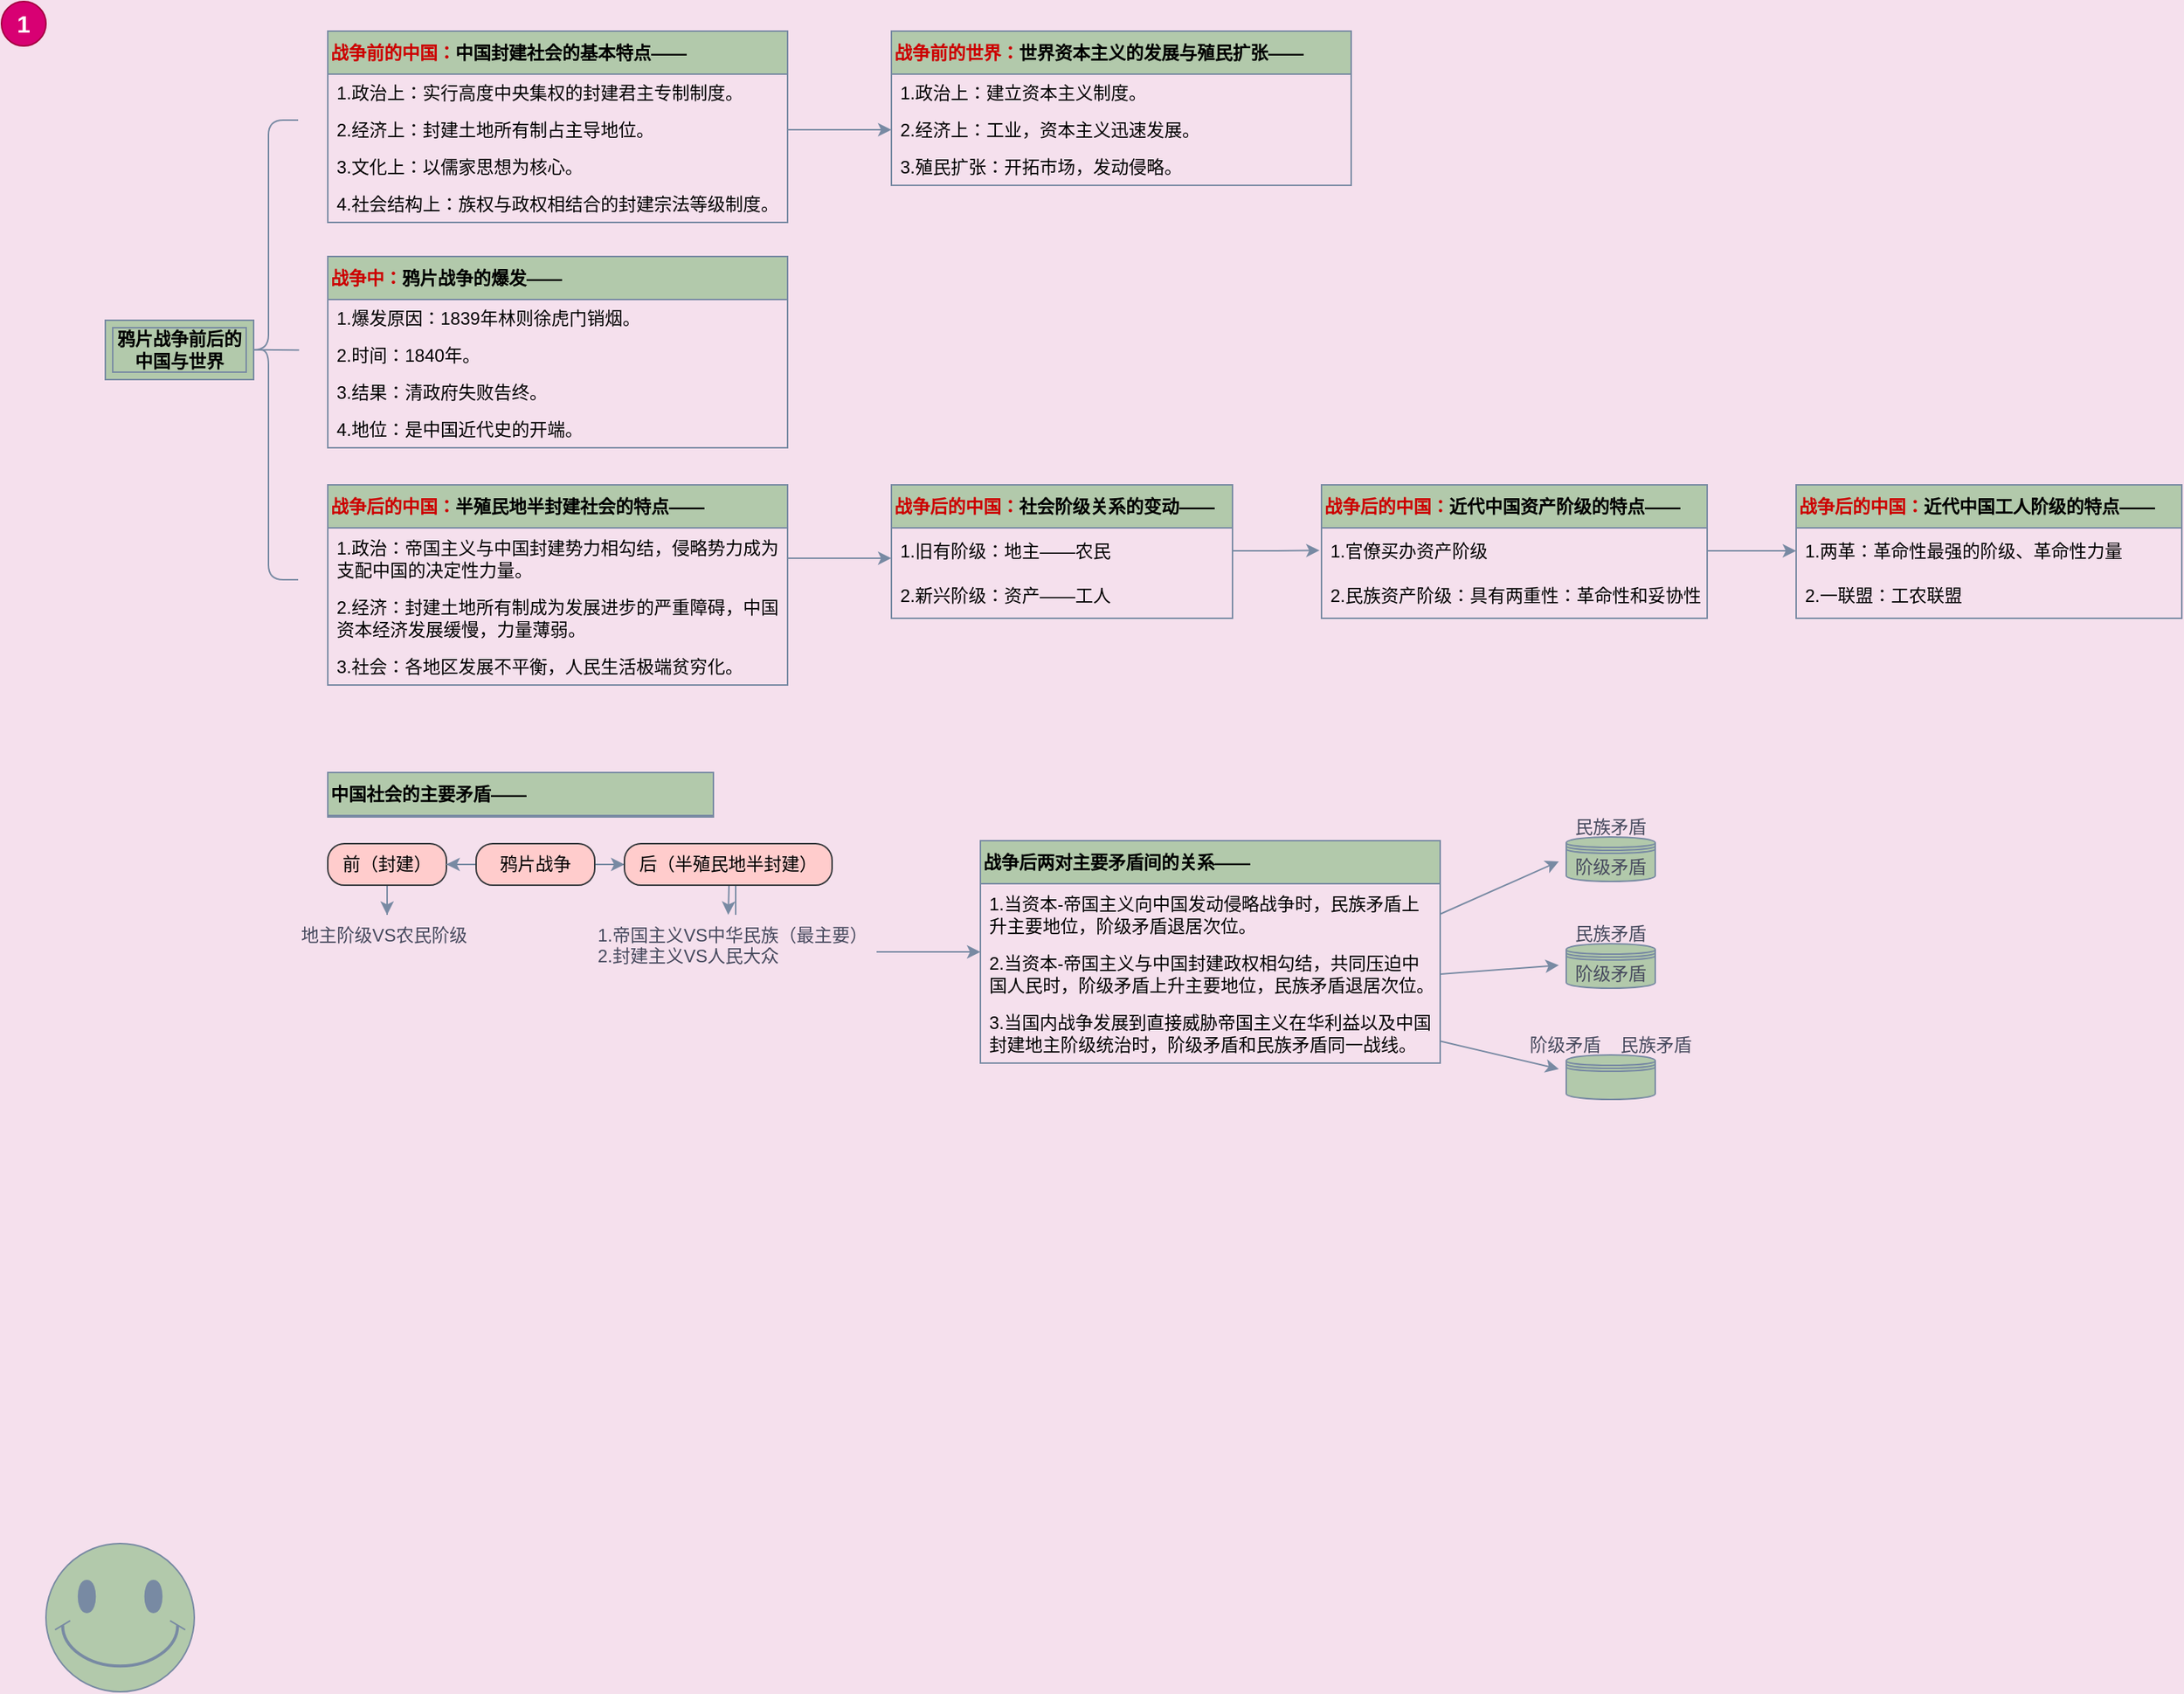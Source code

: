 <mxfile version="26.0.4">
  <diagram name="Page-1" id="a7904f86-f2b4-8e86-fa97-74104820619b">
    <mxGraphModel dx="735" dy="424" grid="1" gridSize="10" guides="1" tooltips="1" connect="1" arrows="1" fold="1" page="1" pageScale="1" pageWidth="1654" pageHeight="2336" background="#F5E0ED" math="0" shadow="0">
      <root>
        <mxCell id="0" />
        <mxCell id="1" parent="0" />
        <mxCell id="9vHARivzKHTbLeYjrihz-2" value="&lt;font style=&quot;color: rgb(204, 0, 0);&quot;&gt;战争前的中国：&lt;/font&gt;中国封建社会的基本特点——" style="swimlane;fontStyle=1;align=left;verticalAlign=middle;childLayout=stackLayout;horizontal=1;startSize=29;horizontalStack=0;resizeParent=1;resizeParentMax=0;resizeLast=0;collapsible=0;marginBottom=0;html=1;whiteSpace=wrap;labelBackgroundColor=none;fillColor=#B2C9AB;strokeColor=#788AA3;fontColor=#000000;" parent="1" vertex="1">
          <mxGeometry x="250" y="40" width="310" height="129" as="geometry" />
        </mxCell>
        <mxCell id="9vHARivzKHTbLeYjrihz-3" value="1.政治上：实行高度中央集权的封建君主专制制度。" style="text;html=1;strokeColor=none;fillColor=none;align=left;verticalAlign=middle;spacingLeft=4;spacingRight=4;overflow=hidden;rotatable=0;points=[[0,0.5],[1,0.5]];portConstraint=eastwest;whiteSpace=wrap;labelBackgroundColor=none;fontColor=#000000;" parent="9vHARivzKHTbLeYjrihz-2" vertex="1">
          <mxGeometry y="29" width="310" height="25" as="geometry" />
        </mxCell>
        <mxCell id="9vHARivzKHTbLeYjrihz-4" value="2.经济上：封建土地所有制占主导地位。" style="text;html=1;strokeColor=none;fillColor=none;align=left;verticalAlign=middle;spacingLeft=4;spacingRight=4;overflow=hidden;rotatable=0;points=[[0,0.5],[1,0.5]];portConstraint=eastwest;whiteSpace=wrap;labelBackgroundColor=none;fontColor=#000000;" parent="9vHARivzKHTbLeYjrihz-2" vertex="1">
          <mxGeometry y="54" width="310" height="25" as="geometry" />
        </mxCell>
        <mxCell id="k37HZc9oZ8nupZ0TVwfT-5" value="3.文化上：以儒家思想为核心。" style="text;html=1;strokeColor=none;fillColor=none;align=left;verticalAlign=middle;spacingLeft=4;spacingRight=4;overflow=hidden;rotatable=0;points=[[0,0.5],[1,0.5]];portConstraint=eastwest;whiteSpace=wrap;labelBackgroundColor=none;fontColor=#000000;" vertex="1" parent="9vHARivzKHTbLeYjrihz-2">
          <mxGeometry y="79" width="310" height="25" as="geometry" />
        </mxCell>
        <mxCell id="k37HZc9oZ8nupZ0TVwfT-6" value="4.社会结构上：族权与政权相结合的封建宗法等级制度。" style="text;html=1;strokeColor=none;fillColor=none;align=left;verticalAlign=middle;spacingLeft=4;spacingRight=4;overflow=hidden;rotatable=0;points=[[0,0.5],[1,0.5]];portConstraint=eastwest;whiteSpace=wrap;labelBackgroundColor=none;fontColor=#000000;" vertex="1" parent="9vHARivzKHTbLeYjrihz-2">
          <mxGeometry y="104" width="310" height="25" as="geometry" />
        </mxCell>
        <mxCell id="9vHARivzKHTbLeYjrihz-5" value="1" style="ellipse;whiteSpace=wrap;html=1;aspect=fixed;rotation=0;strokeColor=#A50040;gradientDirection=east;fillColor=#d80073;rounded=0;pointerEvents=0;fontFamily=Helvetica;fontSize=16;spacingTop=4;spacingBottom=4;spacingLeft=4;spacingRight=4;points=[];fontStyle=1;labelBackgroundColor=none;fontColor=#ffffff;" parent="1" vertex="1">
          <mxGeometry x="30" y="20" width="30" height="30" as="geometry" />
        </mxCell>
        <mxCell id="9vHARivzKHTbLeYjrihz-6" value="" style="shape=curlyBracket;whiteSpace=wrap;html=1;rounded=1;labelPosition=left;verticalLabelPosition=middle;align=right;verticalAlign=middle;size=0.5;labelBackgroundColor=none;fillColor=#B2C9AB;strokeColor=#788AA3;fontColor=#000000;" parent="1" vertex="1">
          <mxGeometry x="190" y="100" width="40" height="310" as="geometry" />
        </mxCell>
        <mxCell id="k37HZc9oZ8nupZ0TVwfT-4" value="鸦片战争前后的中国与世界" style="shape=ext;margin=3;double=1;whiteSpace=wrap;html=1;align=center;strokeColor=#788AA3;fontColor=#000000;fillColor=#B2C9AB;fontStyle=1;labelBackgroundColor=none;" vertex="1" parent="1">
          <mxGeometry x="100" y="235" width="100" height="40" as="geometry" />
        </mxCell>
        <mxCell id="k37HZc9oZ8nupZ0TVwfT-8" value="&lt;font style=&quot;color: rgb(204, 0, 0);&quot;&gt;战争前的世界：&lt;/font&gt;&lt;font style=&quot;&quot;&gt;&lt;font&gt;世界资本主义的发展与殖民扩张&lt;/font&gt;——&lt;/font&gt;" style="swimlane;fontStyle=1;align=left;verticalAlign=middle;childLayout=stackLayout;horizontal=1;startSize=29;horizontalStack=0;resizeParent=1;resizeParentMax=0;resizeLast=0;collapsible=0;marginBottom=0;html=1;whiteSpace=wrap;labelBackgroundColor=none;fillColor=#B2C9AB;strokeColor=#788AA3;fontColor=#000000;" vertex="1" parent="1">
          <mxGeometry x="630" y="40" width="310" height="104" as="geometry" />
        </mxCell>
        <mxCell id="k37HZc9oZ8nupZ0TVwfT-9" value="1.政治上：建立资本主义制度。" style="text;html=1;strokeColor=none;fillColor=none;align=left;verticalAlign=middle;spacingLeft=4;spacingRight=4;overflow=hidden;rotatable=0;points=[[0,0.5],[1,0.5]];portConstraint=eastwest;whiteSpace=wrap;labelBackgroundColor=none;fontColor=#000000;" vertex="1" parent="k37HZc9oZ8nupZ0TVwfT-8">
          <mxGeometry y="29" width="310" height="25" as="geometry" />
        </mxCell>
        <mxCell id="k37HZc9oZ8nupZ0TVwfT-10" value="2.经济上：工业，资本主义迅速发展。" style="text;html=1;strokeColor=none;fillColor=none;align=left;verticalAlign=middle;spacingLeft=4;spacingRight=4;overflow=hidden;rotatable=0;points=[[0,0.5],[1,0.5]];portConstraint=eastwest;whiteSpace=wrap;labelBackgroundColor=none;fontColor=#000000;" vertex="1" parent="k37HZc9oZ8nupZ0TVwfT-8">
          <mxGeometry y="54" width="310" height="25" as="geometry" />
        </mxCell>
        <mxCell id="k37HZc9oZ8nupZ0TVwfT-11" value="3.殖民扩张：开拓市场，发动侵略。" style="text;html=1;strokeColor=none;fillColor=none;align=left;verticalAlign=middle;spacingLeft=4;spacingRight=4;overflow=hidden;rotatable=0;points=[[0,0.5],[1,0.5]];portConstraint=eastwest;whiteSpace=wrap;labelBackgroundColor=none;fontColor=#000000;" vertex="1" parent="k37HZc9oZ8nupZ0TVwfT-8">
          <mxGeometry y="79" width="310" height="25" as="geometry" />
        </mxCell>
        <mxCell id="k37HZc9oZ8nupZ0TVwfT-13" value="&lt;font style=&quot;color: rgb(204, 0, 0);&quot;&gt;战争中：&lt;/font&gt;鸦片战争的爆发——" style="swimlane;fontStyle=1;align=left;verticalAlign=middle;childLayout=stackLayout;horizontal=1;startSize=29;horizontalStack=0;resizeParent=1;resizeParentMax=0;resizeLast=0;collapsible=0;marginBottom=0;html=1;whiteSpace=wrap;labelBackgroundColor=none;fillColor=#B2C9AB;strokeColor=#788AA3;fontColor=#000000;" vertex="1" parent="1">
          <mxGeometry x="250" y="192" width="310" height="129" as="geometry" />
        </mxCell>
        <mxCell id="k37HZc9oZ8nupZ0TVwfT-14" value="1.爆发原因：1839年林则徐虎门销烟。" style="text;html=1;strokeColor=none;fillColor=none;align=left;verticalAlign=middle;spacingLeft=4;spacingRight=4;overflow=hidden;rotatable=0;points=[[0,0.5],[1,0.5]];portConstraint=eastwest;whiteSpace=wrap;labelBackgroundColor=none;fontColor=#000000;" vertex="1" parent="k37HZc9oZ8nupZ0TVwfT-13">
          <mxGeometry y="29" width="310" height="25" as="geometry" />
        </mxCell>
        <mxCell id="k37HZc9oZ8nupZ0TVwfT-15" value="2.时间：1840年。" style="text;html=1;strokeColor=none;fillColor=none;align=left;verticalAlign=middle;spacingLeft=4;spacingRight=4;overflow=hidden;rotatable=0;points=[[0,0.5],[1,0.5]];portConstraint=eastwest;whiteSpace=wrap;labelBackgroundColor=none;fontColor=#000000;" vertex="1" parent="k37HZc9oZ8nupZ0TVwfT-13">
          <mxGeometry y="54" width="310" height="25" as="geometry" />
        </mxCell>
        <mxCell id="k37HZc9oZ8nupZ0TVwfT-16" value="3.结果：清政府失败告终。" style="text;html=1;strokeColor=none;fillColor=none;align=left;verticalAlign=middle;spacingLeft=4;spacingRight=4;overflow=hidden;rotatable=0;points=[[0,0.5],[1,0.5]];portConstraint=eastwest;whiteSpace=wrap;labelBackgroundColor=none;fontColor=#000000;" vertex="1" parent="k37HZc9oZ8nupZ0TVwfT-13">
          <mxGeometry y="79" width="310" height="25" as="geometry" />
        </mxCell>
        <mxCell id="k37HZc9oZ8nupZ0TVwfT-17" value="4.地位：是中国近代史的开端。" style="text;html=1;strokeColor=none;fillColor=none;align=left;verticalAlign=middle;spacingLeft=4;spacingRight=4;overflow=hidden;rotatable=0;points=[[0,0.5],[1,0.5]];portConstraint=eastwest;whiteSpace=wrap;labelBackgroundColor=none;fontColor=#000000;" vertex="1" parent="k37HZc9oZ8nupZ0TVwfT-13">
          <mxGeometry y="104" width="310" height="25" as="geometry" />
        </mxCell>
        <mxCell id="k37HZc9oZ8nupZ0TVwfT-18" style="edgeStyle=orthogonalEdgeStyle;rounded=0;orthogonalLoop=1;jettySize=auto;html=1;exitX=1;exitY=0.5;exitDx=0;exitDy=0;entryX=0;entryY=0.5;entryDx=0;entryDy=0;strokeColor=#788AA3;fontColor=#46495D;fillColor=#B2C9AB;" edge="1" parent="1" source="9vHARivzKHTbLeYjrihz-4" target="k37HZc9oZ8nupZ0TVwfT-10">
          <mxGeometry relative="1" as="geometry" />
        </mxCell>
        <mxCell id="k37HZc9oZ8nupZ0TVwfT-19" value="&lt;font style=&quot;color: rgb(204, 0, 0);&quot;&gt;战争后的中国：&lt;/font&gt;半殖民地半封建社会的特点——" style="swimlane;fontStyle=1;align=left;verticalAlign=middle;childLayout=stackLayout;horizontal=1;startSize=29;horizontalStack=0;resizeParent=1;resizeParentMax=0;resizeLast=0;collapsible=0;marginBottom=0;html=1;whiteSpace=wrap;labelBackgroundColor=none;fillColor=#B2C9AB;strokeColor=#788AA3;fontColor=#000000;" vertex="1" parent="1">
          <mxGeometry x="250" y="346" width="310" height="135" as="geometry" />
        </mxCell>
        <mxCell id="k37HZc9oZ8nupZ0TVwfT-20" value="1.政治：帝国主义与中国封建势力相勾结，侵略势力成为支配中国的决定性力量。" style="text;html=1;strokeColor=none;fillColor=none;align=left;verticalAlign=middle;spacingLeft=4;spacingRight=4;overflow=hidden;rotatable=0;points=[[0,0.5],[1,0.5]];portConstraint=eastwest;whiteSpace=wrap;labelBackgroundColor=none;fontColor=#000000;" vertex="1" parent="k37HZc9oZ8nupZ0TVwfT-19">
          <mxGeometry y="29" width="310" height="41" as="geometry" />
        </mxCell>
        <mxCell id="k37HZc9oZ8nupZ0TVwfT-21" value="2.经济：封建土地所有制成为发展进步的严重障碍，中国资本经济发展缓慢，力量薄弱。" style="text;html=1;strokeColor=none;fillColor=none;align=left;verticalAlign=middle;spacingLeft=4;spacingRight=4;overflow=hidden;rotatable=0;points=[[0,0.5],[1,0.5]];portConstraint=eastwest;whiteSpace=wrap;labelBackgroundColor=none;fontColor=#000000;" vertex="1" parent="k37HZc9oZ8nupZ0TVwfT-19">
          <mxGeometry y="70" width="310" height="40" as="geometry" />
        </mxCell>
        <mxCell id="k37HZc9oZ8nupZ0TVwfT-22" value="3.社会：各地区发展不平衡，人民生活极端贫穷化。" style="text;html=1;strokeColor=none;fillColor=none;align=left;verticalAlign=middle;spacingLeft=4;spacingRight=4;overflow=hidden;rotatable=0;points=[[0,0.5],[1,0.5]];portConstraint=eastwest;whiteSpace=wrap;labelBackgroundColor=none;fontColor=#000000;" vertex="1" parent="k37HZc9oZ8nupZ0TVwfT-19">
          <mxGeometry y="110" width="310" height="25" as="geometry" />
        </mxCell>
        <mxCell id="k37HZc9oZ8nupZ0TVwfT-24" value="&lt;font style=&quot;color: rgb(204, 0, 0);&quot;&gt;战争后的中国：&lt;/font&gt;社会阶级关系的变动——" style="swimlane;fontStyle=1;align=left;verticalAlign=middle;childLayout=stackLayout;horizontal=1;startSize=29;horizontalStack=0;resizeParent=1;resizeParentMax=0;resizeLast=0;collapsible=0;marginBottom=0;html=1;whiteSpace=wrap;labelBackgroundColor=none;fillColor=#B2C9AB;strokeColor=#788AA3;fontColor=#000000;" vertex="1" parent="1">
          <mxGeometry x="630" y="346" width="230" height="90" as="geometry" />
        </mxCell>
        <mxCell id="k37HZc9oZ8nupZ0TVwfT-25" value="1.旧有阶级：地主——农民" style="text;html=1;strokeColor=none;fillColor=none;align=left;verticalAlign=middle;spacingLeft=4;spacingRight=4;overflow=hidden;rotatable=0;points=[[0,0.5],[1,0.5]];portConstraint=eastwest;whiteSpace=wrap;labelBackgroundColor=none;fontColor=#000000;" vertex="1" parent="k37HZc9oZ8nupZ0TVwfT-24">
          <mxGeometry y="29" width="230" height="31" as="geometry" />
        </mxCell>
        <mxCell id="k37HZc9oZ8nupZ0TVwfT-26" value="2.新兴阶级：资产——工人" style="text;html=1;strokeColor=none;fillColor=none;align=left;verticalAlign=middle;spacingLeft=4;spacingRight=4;overflow=hidden;rotatable=0;points=[[0,0.5],[1,0.5]];portConstraint=eastwest;whiteSpace=wrap;labelBackgroundColor=none;fontColor=#000000;" vertex="1" parent="k37HZc9oZ8nupZ0TVwfT-24">
          <mxGeometry y="60" width="230" height="30" as="geometry" />
        </mxCell>
        <mxCell id="k37HZc9oZ8nupZ0TVwfT-29" style="edgeStyle=orthogonalEdgeStyle;rounded=0;orthogonalLoop=1;jettySize=auto;html=1;entryX=0;entryY=0.661;entryDx=0;entryDy=0;entryPerimeter=0;strokeColor=#788AA3;fontColor=#46495D;fillColor=#B2C9AB;" edge="1" parent="1" source="k37HZc9oZ8nupZ0TVwfT-20" target="k37HZc9oZ8nupZ0TVwfT-25">
          <mxGeometry relative="1" as="geometry" />
        </mxCell>
        <mxCell id="k37HZc9oZ8nupZ0TVwfT-30" value="&lt;font style=&quot;color: rgb(204, 0, 0);&quot;&gt;战争后的中国：&lt;/font&gt;近代中国资产阶级的特点——" style="swimlane;fontStyle=1;align=left;verticalAlign=middle;childLayout=stackLayout;horizontal=1;startSize=29;horizontalStack=0;resizeParent=1;resizeParentMax=0;resizeLast=0;collapsible=0;marginBottom=0;html=1;whiteSpace=wrap;labelBackgroundColor=none;fillColor=#B2C9AB;strokeColor=#788AA3;fontColor=#000000;" vertex="1" parent="1">
          <mxGeometry x="920" y="346" width="260" height="90" as="geometry" />
        </mxCell>
        <mxCell id="k37HZc9oZ8nupZ0TVwfT-31" value="1.官僚买办资产阶级" style="text;html=1;strokeColor=none;fillColor=none;align=left;verticalAlign=middle;spacingLeft=4;spacingRight=4;overflow=hidden;rotatable=0;points=[[0,0.5],[1,0.5]];portConstraint=eastwest;whiteSpace=wrap;labelBackgroundColor=none;fontColor=#000000;" vertex="1" parent="k37HZc9oZ8nupZ0TVwfT-30">
          <mxGeometry y="29" width="260" height="31" as="geometry" />
        </mxCell>
        <mxCell id="k37HZc9oZ8nupZ0TVwfT-32" value="2.民族资产阶级：具有两重性：革命性和妥协性" style="text;html=1;strokeColor=none;fillColor=none;align=left;verticalAlign=middle;spacingLeft=4;spacingRight=4;overflow=hidden;rotatable=0;points=[[0,0.5],[1,0.5]];portConstraint=eastwest;whiteSpace=wrap;labelBackgroundColor=none;fontColor=#000000;" vertex="1" parent="k37HZc9oZ8nupZ0TVwfT-30">
          <mxGeometry y="60" width="260" height="30" as="geometry" />
        </mxCell>
        <mxCell id="k37HZc9oZ8nupZ0TVwfT-33" value="&lt;font style=&quot;color: rgb(204, 0, 0);&quot;&gt;战争后的中国：&lt;/font&gt;近代中国工人阶级的特点——" style="swimlane;fontStyle=1;align=left;verticalAlign=middle;childLayout=stackLayout;horizontal=1;startSize=29;horizontalStack=0;resizeParent=1;resizeParentMax=0;resizeLast=0;collapsible=0;marginBottom=0;html=1;whiteSpace=wrap;labelBackgroundColor=none;fillColor=#B2C9AB;strokeColor=#788AA3;fontColor=#000000;" vertex="1" parent="1">
          <mxGeometry x="1240" y="346" width="260" height="90" as="geometry" />
        </mxCell>
        <mxCell id="k37HZc9oZ8nupZ0TVwfT-34" value="1.两革：革命性最强的阶级、革命性力量" style="text;html=1;strokeColor=none;fillColor=none;align=left;verticalAlign=middle;spacingLeft=4;spacingRight=4;overflow=hidden;rotatable=0;points=[[0,0.5],[1,0.5]];portConstraint=eastwest;whiteSpace=wrap;labelBackgroundColor=none;fontColor=#000000;" vertex="1" parent="k37HZc9oZ8nupZ0TVwfT-33">
          <mxGeometry y="29" width="260" height="31" as="geometry" />
        </mxCell>
        <mxCell id="k37HZc9oZ8nupZ0TVwfT-35" value="2.一联盟：工农联盟" style="text;html=1;strokeColor=none;fillColor=none;align=left;verticalAlign=middle;spacingLeft=4;spacingRight=4;overflow=hidden;rotatable=0;points=[[0,0.5],[1,0.5]];portConstraint=eastwest;whiteSpace=wrap;labelBackgroundColor=none;fontColor=#000000;" vertex="1" parent="k37HZc9oZ8nupZ0TVwfT-33">
          <mxGeometry y="60" width="260" height="30" as="geometry" />
        </mxCell>
        <mxCell id="k37HZc9oZ8nupZ0TVwfT-36" style="edgeStyle=orthogonalEdgeStyle;rounded=0;orthogonalLoop=1;jettySize=auto;html=1;entryX=0;entryY=0.5;entryDx=0;entryDy=0;strokeColor=#788AA3;fontColor=#46495D;fillColor=#B2C9AB;" edge="1" parent="1" source="k37HZc9oZ8nupZ0TVwfT-31" target="k37HZc9oZ8nupZ0TVwfT-34">
          <mxGeometry relative="1" as="geometry" />
        </mxCell>
        <mxCell id="k37HZc9oZ8nupZ0TVwfT-38" style="edgeStyle=orthogonalEdgeStyle;rounded=0;orthogonalLoop=1;jettySize=auto;html=1;entryX=-0.005;entryY=0.491;entryDx=0;entryDy=0;entryPerimeter=0;strokeColor=#788AA3;fontColor=#46495D;fillColor=#B2C9AB;" edge="1" parent="1" source="k37HZc9oZ8nupZ0TVwfT-25" target="k37HZc9oZ8nupZ0TVwfT-31">
          <mxGeometry relative="1" as="geometry" />
        </mxCell>
        <mxCell id="k37HZc9oZ8nupZ0TVwfT-42" value="" style="endArrow=none;html=1;rounded=0;strokeColor=#788AA3;fontColor=#46495D;fillColor=#B2C9AB;exitX=0.46;exitY=0.5;exitDx=0;exitDy=0;exitPerimeter=0;" edge="1" parent="1">
          <mxGeometry width="50" height="50" relative="1" as="geometry">
            <mxPoint x="200.0" y="254.88" as="sourcePoint" />
            <mxPoint x="230.67" y="255.11" as="targetPoint" />
          </mxGeometry>
        </mxCell>
        <mxCell id="k37HZc9oZ8nupZ0TVwfT-44" value="" style="verticalLabelPosition=bottom;verticalAlign=top;html=1;shape=mxgraph.basic.smiley;strokeColor=#788AA3;fontColor=#46495D;fillColor=#B2C9AB;" vertex="1" parent="1">
          <mxGeometry x="60" y="1060" width="100" height="100" as="geometry" />
        </mxCell>
        <mxCell id="k37HZc9oZ8nupZ0TVwfT-56" value="中国社会的主要矛盾——" style="swimlane;fontStyle=1;align=left;verticalAlign=middle;childLayout=stackLayout;horizontal=1;startSize=29;horizontalStack=0;resizeParent=1;resizeParentMax=0;resizeLast=0;collapsible=0;marginBottom=0;html=1;whiteSpace=wrap;labelBackgroundColor=none;fillColor=#B2C9AB;strokeColor=#788AA3;fontColor=#000000;" vertex="1" parent="1">
          <mxGeometry x="250" y="540" width="260" height="30" as="geometry" />
        </mxCell>
        <mxCell id="k37HZc9oZ8nupZ0TVwfT-64" style="edgeStyle=orthogonalEdgeStyle;rounded=0;orthogonalLoop=1;jettySize=auto;html=1;strokeColor=#788AA3;fontColor=#46495D;fillColor=#B2C9AB;" edge="1" parent="1" source="k37HZc9oZ8nupZ0TVwfT-65">
          <mxGeometry relative="1" as="geometry">
            <mxPoint x="290" y="636" as="targetPoint" />
          </mxGeometry>
        </mxCell>
        <mxCell id="k37HZc9oZ8nupZ0TVwfT-59" value="前（封建）" style="rounded=1;whiteSpace=wrap;html=1;arcSize=40;fillColor=#ffcccc;strokeColor=#36393d;" vertex="1" parent="1">
          <mxGeometry x="250" y="588" width="80" height="28" as="geometry" />
        </mxCell>
        <mxCell id="k37HZc9oZ8nupZ0TVwfT-71" style="edgeStyle=orthogonalEdgeStyle;rounded=0;orthogonalLoop=1;jettySize=auto;html=1;entryX=1;entryY=0.5;entryDx=0;entryDy=0;strokeColor=#788AA3;fontColor=#46495D;fillColor=#B2C9AB;" edge="1" parent="1" source="k37HZc9oZ8nupZ0TVwfT-62" target="k37HZc9oZ8nupZ0TVwfT-59">
          <mxGeometry relative="1" as="geometry" />
        </mxCell>
        <mxCell id="k37HZc9oZ8nupZ0TVwfT-72" style="edgeStyle=orthogonalEdgeStyle;rounded=0;orthogonalLoop=1;jettySize=auto;html=1;entryX=0;entryY=0.5;entryDx=0;entryDy=0;strokeColor=#788AA3;fontColor=#46495D;fillColor=#B2C9AB;" edge="1" parent="1" source="k37HZc9oZ8nupZ0TVwfT-62" target="k37HZc9oZ8nupZ0TVwfT-63">
          <mxGeometry relative="1" as="geometry" />
        </mxCell>
        <mxCell id="k37HZc9oZ8nupZ0TVwfT-62" value="鸦片战争" style="rounded=1;whiteSpace=wrap;html=1;arcSize=40;fillColor=#ffcccc;strokeColor=#36393d;" vertex="1" parent="1">
          <mxGeometry x="350" y="588" width="80" height="28" as="geometry" />
        </mxCell>
        <mxCell id="k37HZc9oZ8nupZ0TVwfT-68" style="edgeStyle=orthogonalEdgeStyle;rounded=0;orthogonalLoop=1;jettySize=auto;html=1;strokeColor=#788AA3;fontColor=#46495D;fillColor=#B2C9AB;" edge="1" parent="1" source="k37HZc9oZ8nupZ0TVwfT-67">
          <mxGeometry relative="1" as="geometry">
            <mxPoint x="520" y="636" as="targetPoint" />
          </mxGeometry>
        </mxCell>
        <mxCell id="k37HZc9oZ8nupZ0TVwfT-63" value="后（半殖民地半封建）" style="rounded=1;whiteSpace=wrap;html=1;arcSize=40;fillColor=#ffcccc;strokeColor=#36393d;" vertex="1" parent="1">
          <mxGeometry x="450" y="588" width="140" height="28" as="geometry" />
        </mxCell>
        <mxCell id="k37HZc9oZ8nupZ0TVwfT-65" value="地主阶级VS&lt;span style=&quot;background-color: transparent;&quot;&gt;农民阶级&lt;/span&gt;" style="text;strokeColor=none;align=left;fillColor=none;html=1;verticalAlign=top;whiteSpace=wrap;rounded=0;fontColor=#46495D;" vertex="1" parent="1">
          <mxGeometry x="230" y="636" width="120" height="50" as="geometry" />
        </mxCell>
        <mxCell id="k37HZc9oZ8nupZ0TVwfT-77" style="edgeStyle=orthogonalEdgeStyle;rounded=0;orthogonalLoop=1;jettySize=auto;html=1;strokeColor=#788AA3;fontColor=#46495D;fillColor=#B2C9AB;" edge="1" parent="1" source="k37HZc9oZ8nupZ0TVwfT-67">
          <mxGeometry relative="1" as="geometry">
            <mxPoint x="690" y="661" as="targetPoint" />
          </mxGeometry>
        </mxCell>
        <mxCell id="k37HZc9oZ8nupZ0TVwfT-67" value="1.帝国主义VS中华民族（最主要）&lt;div&gt;2.封建主义VS人民大众&lt;/div&gt;" style="text;strokeColor=none;align=left;fillColor=none;html=1;verticalAlign=top;whiteSpace=wrap;rounded=0;fontColor=#46495D;" vertex="1" parent="1">
          <mxGeometry x="430" y="636" width="190" height="50" as="geometry" />
        </mxCell>
        <mxCell id="k37HZc9oZ8nupZ0TVwfT-73" value="战争后两对主要矛盾间的关系——" style="swimlane;fontStyle=1;align=left;verticalAlign=middle;childLayout=stackLayout;horizontal=1;startSize=29;horizontalStack=0;resizeParent=1;resizeParentMax=0;resizeLast=0;collapsible=0;marginBottom=0;html=1;whiteSpace=wrap;labelBackgroundColor=none;fillColor=#B2C9AB;strokeColor=#788AA3;fontColor=#000000;" vertex="1" parent="1">
          <mxGeometry x="690" y="586" width="310" height="150" as="geometry" />
        </mxCell>
        <mxCell id="k37HZc9oZ8nupZ0TVwfT-74" value="1.当资本-帝国主义向中国发动侵略战争时，民族矛盾上升主要地位，阶级矛盾退居次位。" style="text;html=1;strokeColor=none;fillColor=none;align=left;verticalAlign=middle;spacingLeft=4;spacingRight=4;overflow=hidden;rotatable=0;points=[[0,0.5],[1,0.5]];portConstraint=eastwest;whiteSpace=wrap;labelBackgroundColor=none;fontColor=#000000;" vertex="1" parent="k37HZc9oZ8nupZ0TVwfT-73">
          <mxGeometry y="29" width="310" height="41" as="geometry" />
        </mxCell>
        <mxCell id="k37HZc9oZ8nupZ0TVwfT-75" value="2.当资本-帝国主义与中国封建政权相勾结，共同压迫中国人民时，阶级矛盾上升主要地位，民族矛盾退居次位。" style="text;html=1;strokeColor=none;fillColor=none;align=left;verticalAlign=middle;spacingLeft=4;spacingRight=4;overflow=hidden;rotatable=0;points=[[0,0.5],[1,0.5]];portConstraint=eastwest;whiteSpace=wrap;labelBackgroundColor=none;fontColor=#000000;" vertex="1" parent="k37HZc9oZ8nupZ0TVwfT-73">
          <mxGeometry y="70" width="310" height="40" as="geometry" />
        </mxCell>
        <mxCell id="k37HZc9oZ8nupZ0TVwfT-76" value="3.当国内战争发展到直接威胁帝国主义在华利益以及中国封建地主阶级统治时，阶级矛盾和民族矛盾同一战线。" style="text;html=1;strokeColor=none;fillColor=none;align=left;verticalAlign=middle;spacingLeft=4;spacingRight=4;overflow=hidden;rotatable=0;points=[[0,0.5],[1,0.5]];portConstraint=eastwest;whiteSpace=wrap;labelBackgroundColor=none;fontColor=#000000;" vertex="1" parent="k37HZc9oZ8nupZ0TVwfT-73">
          <mxGeometry y="110" width="310" height="40" as="geometry" />
        </mxCell>
        <mxCell id="k37HZc9oZ8nupZ0TVwfT-83" value="阶级矛盾" style="shape=datastore;whiteSpace=wrap;html=1;strokeColor=#788AA3;fontColor=#46495D;fillColor=#B2C9AB;" vertex="1" parent="1">
          <mxGeometry x="1085" y="583.5" width="60" height="30" as="geometry" />
        </mxCell>
        <mxCell id="k37HZc9oZ8nupZ0TVwfT-88" value="民族矛盾" style="text;strokeColor=none;align=center;fillColor=none;html=1;verticalAlign=middle;whiteSpace=wrap;rounded=0;fontColor=#46495D;" vertex="1" parent="1">
          <mxGeometry x="1085" y="561.5" width="60" height="30" as="geometry" />
        </mxCell>
        <mxCell id="k37HZc9oZ8nupZ0TVwfT-89" value="阶级矛盾" style="shape=datastore;whiteSpace=wrap;html=1;strokeColor=#788AA3;fontColor=#46495D;fillColor=#B2C9AB;" vertex="1" parent="1">
          <mxGeometry x="1085" y="655.5" width="60" height="30" as="geometry" />
        </mxCell>
        <mxCell id="k37HZc9oZ8nupZ0TVwfT-90" value="民族矛盾" style="text;strokeColor=none;align=center;fillColor=none;html=1;verticalAlign=middle;whiteSpace=wrap;rounded=0;fontColor=#46495D;" vertex="1" parent="1">
          <mxGeometry x="1085" y="633.5" width="60" height="30" as="geometry" />
        </mxCell>
        <mxCell id="k37HZc9oZ8nupZ0TVwfT-91" value="" style="shape=datastore;whiteSpace=wrap;html=1;strokeColor=#788AA3;fontColor=#46495D;fillColor=#B2C9AB;" vertex="1" parent="1">
          <mxGeometry x="1085" y="730.5" width="60" height="30" as="geometry" />
        </mxCell>
        <mxCell id="k37HZc9oZ8nupZ0TVwfT-92" value="阶级矛盾&amp;nbsp; &amp;nbsp; 民族矛盾" style="text;strokeColor=none;align=center;fillColor=none;html=1;verticalAlign=middle;whiteSpace=wrap;rounded=0;fontColor=#46495D;" vertex="1" parent="1">
          <mxGeometry x="1050" y="708.5" width="130" height="30" as="geometry" />
        </mxCell>
        <mxCell id="k37HZc9oZ8nupZ0TVwfT-94" value="" style="endArrow=classic;html=1;rounded=0;strokeColor=#788AA3;fontColor=#46495D;fillColor=#B2C9AB;exitX=1;exitY=0.5;exitDx=0;exitDy=0;" edge="1" parent="1" source="k37HZc9oZ8nupZ0TVwfT-74">
          <mxGeometry width="50" height="50" relative="1" as="geometry">
            <mxPoint x="1002" y="630" as="sourcePoint" />
            <mxPoint x="1080" y="600" as="targetPoint" />
          </mxGeometry>
        </mxCell>
        <mxCell id="k37HZc9oZ8nupZ0TVwfT-95" value="" style="endArrow=classic;html=1;rounded=0;strokeColor=#788AA3;fontColor=#46495D;fillColor=#B2C9AB;exitX=1;exitY=0.5;exitDx=0;exitDy=0;" edge="1" parent="1" source="k37HZc9oZ8nupZ0TVwfT-75">
          <mxGeometry width="50" height="50" relative="1" as="geometry">
            <mxPoint x="1000" y="676" as="sourcePoint" />
            <mxPoint x="1080" y="670" as="targetPoint" />
          </mxGeometry>
        </mxCell>
        <mxCell id="k37HZc9oZ8nupZ0TVwfT-96" value="" style="endArrow=classic;html=1;rounded=0;strokeColor=#788AA3;fontColor=#46495D;fillColor=#B2C9AB;exitX=1.001;exitY=0.632;exitDx=0;exitDy=0;exitPerimeter=0;" edge="1" parent="1" source="k37HZc9oZ8nupZ0TVwfT-76">
          <mxGeometry width="50" height="50" relative="1" as="geometry">
            <mxPoint x="1000" y="713" as="sourcePoint" />
            <mxPoint x="1080" y="740" as="targetPoint" />
          </mxGeometry>
        </mxCell>
      </root>
    </mxGraphModel>
  </diagram>
</mxfile>
